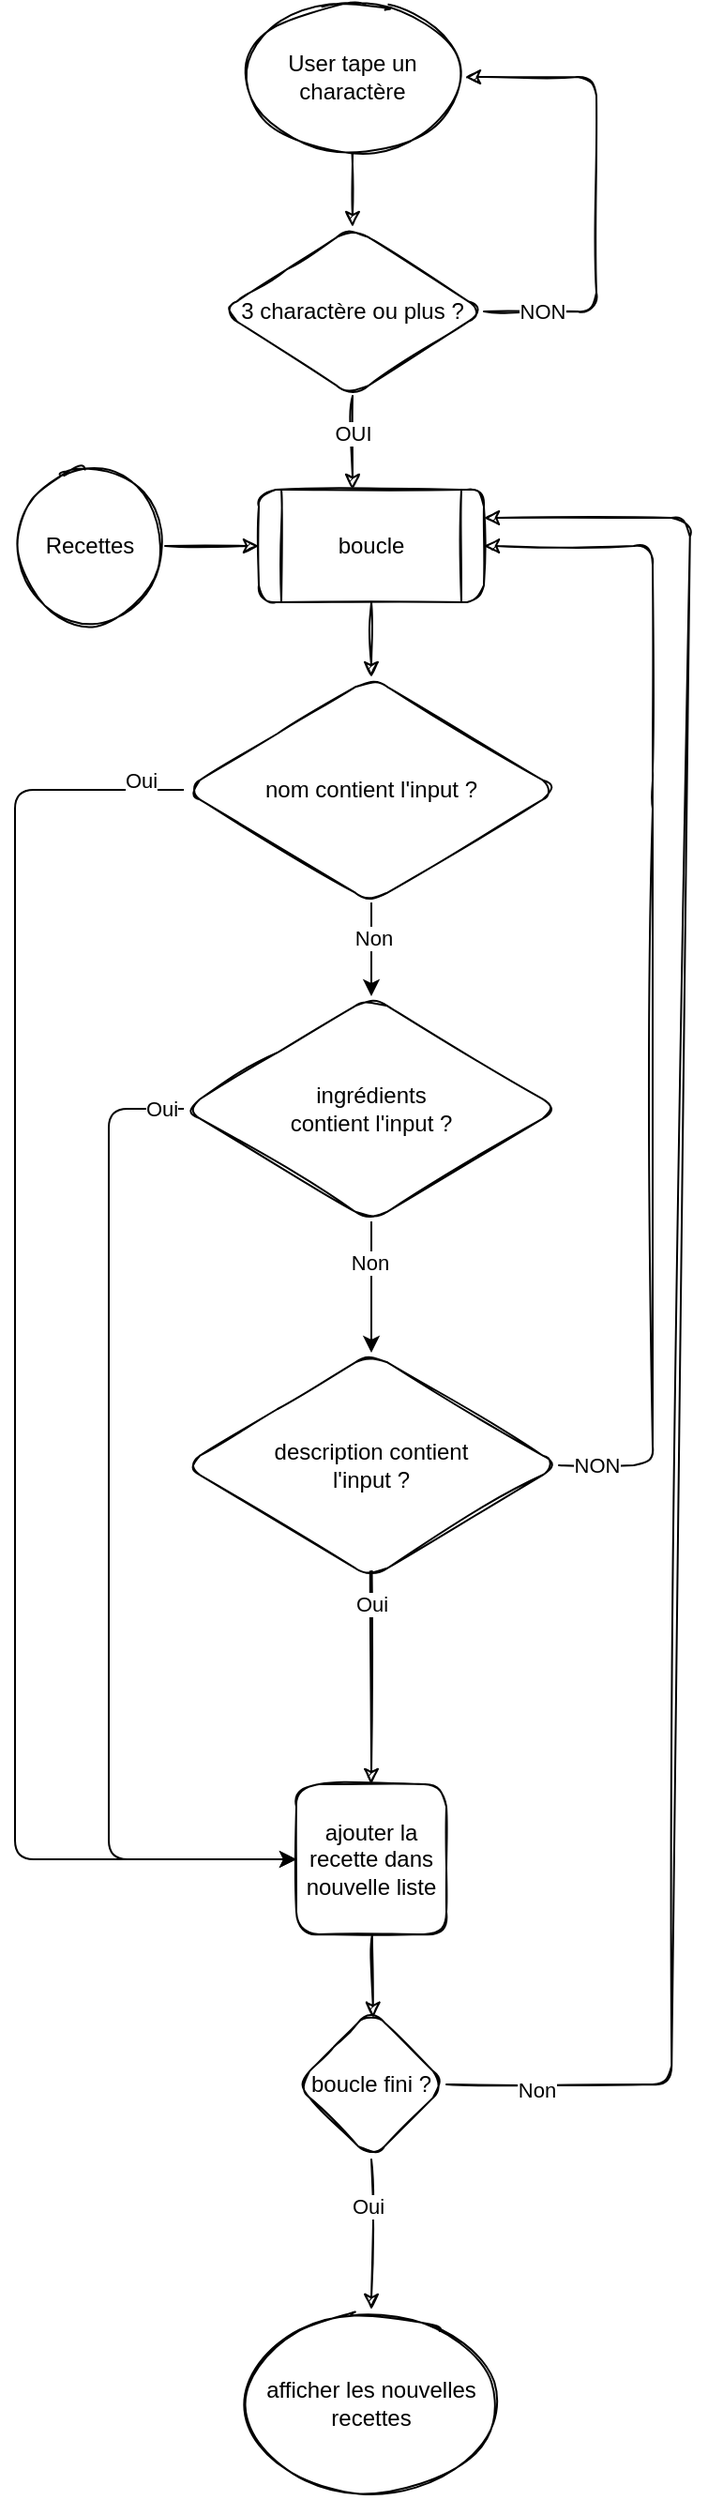 <mxfile>
    <diagram id="q3QeXFL_WK5X2Fdm9yGO" name="basic">
        <mxGraphModel dx="709" dy="472" grid="1" gridSize="10" guides="1" tooltips="1" connect="1" arrows="1" fold="1" page="1" pageScale="1" pageWidth="2000" pageHeight="1100" math="0" shadow="0">
            <root>
                <mxCell id="0"/>
                <mxCell id="1" parent="0"/>
                <mxCell id="4" style="edgeStyle=none;html=1;entryX=0.5;entryY=0;entryDx=0;entryDy=0;sketch=1;" parent="1" target="3" edge="1">
                    <mxGeometry relative="1" as="geometry">
                        <mxPoint x="260" y="150" as="sourcePoint"/>
                    </mxGeometry>
                </mxCell>
                <mxCell id="5" style="edgeStyle=none;html=1;sketch=1;" parent="1" source="3" edge="1">
                    <mxGeometry relative="1" as="geometry">
                        <mxPoint x="260" y="340" as="targetPoint"/>
                    </mxGeometry>
                </mxCell>
                <mxCell id="8" value="OUI" style="edgeLabel;html=1;align=center;verticalAlign=middle;resizable=0;points=[];rounded=1;sketch=1;" parent="5" vertex="1" connectable="0">
                    <mxGeometry x="0.403" relative="1" as="geometry">
                        <mxPoint y="-15" as="offset"/>
                    </mxGeometry>
                </mxCell>
                <mxCell id="6" style="edgeStyle=none;html=1;exitX=1;exitY=0.5;exitDx=0;exitDy=0;entryX=1;entryY=0.5;entryDx=0;entryDy=0;sketch=1;" parent="1" source="3" edge="1">
                    <mxGeometry relative="1" as="geometry">
                        <mxPoint x="320" y="120" as="targetPoint"/>
                        <Array as="points">
                            <mxPoint x="390" y="245"/>
                            <mxPoint x="390" y="120"/>
                        </Array>
                    </mxGeometry>
                </mxCell>
                <mxCell id="7" value="NON" style="edgeLabel;html=1;align=center;verticalAlign=middle;resizable=0;points=[];rounded=1;sketch=1;" parent="6" vertex="1" connectable="0">
                    <mxGeometry x="0.502" y="3" relative="1" as="geometry">
                        <mxPoint x="-23" y="122" as="offset"/>
                    </mxGeometry>
                </mxCell>
                <mxCell id="3" value="3 charactère ou plus ?" style="rhombus;whiteSpace=wrap;html=1;rounded=1;sketch=1;" parent="1" vertex="1">
                    <mxGeometry x="190" y="200" width="140" height="90" as="geometry"/>
                </mxCell>
                <mxCell id="9" value="&lt;span&gt;User tape un charactère&lt;/span&gt;" style="ellipse;whiteSpace=wrap;html=1;rounded=1;sketch=1;" parent="1" vertex="1">
                    <mxGeometry x="200" y="80" width="120" height="80" as="geometry"/>
                </mxCell>
                <mxCell id="12" style="edgeStyle=none;rounded=1;sketch=1;html=1;entryX=0;entryY=0.5;entryDx=0;entryDy=0;" parent="1" source="10" edge="1">
                    <mxGeometry relative="1" as="geometry">
                        <mxPoint x="210" y="370" as="targetPoint"/>
                    </mxGeometry>
                </mxCell>
                <mxCell id="10" value="Recettes" style="ellipse;whiteSpace=wrap;html=1;aspect=fixed;rounded=1;sketch=1;" parent="1" vertex="1">
                    <mxGeometry x="80" y="330" width="80" height="80" as="geometry"/>
                </mxCell>
                <mxCell id="15" style="edgeStyle=none;rounded=1;sketch=1;html=1;entryX=0.5;entryY=0;entryDx=0;entryDy=0;" parent="1" source="13" target="14" edge="1">
                    <mxGeometry relative="1" as="geometry"/>
                </mxCell>
                <mxCell id="13" value="boucle" style="shape=process;whiteSpace=wrap;html=1;backgroundOutline=1;rounded=1;sketch=1;" parent="1" vertex="1">
                    <mxGeometry x="210" y="340" width="120" height="60" as="geometry"/>
                </mxCell>
                <mxCell id="16" style="edgeStyle=none;rounded=1;sketch=1;html=1;entryX=1;entryY=0.5;entryDx=0;entryDy=0;exitX=1;exitY=0.5;exitDx=0;exitDy=0;" parent="1" source="27" target="13" edge="1">
                    <mxGeometry relative="1" as="geometry">
                        <Array as="points">
                            <mxPoint x="420" y="860"/>
                            <mxPoint x="420" y="500"/>
                            <mxPoint x="420" y="370"/>
                        </Array>
                    </mxGeometry>
                </mxCell>
                <mxCell id="17" value="NON" style="edgeLabel;html=1;align=center;verticalAlign=middle;resizable=0;points=[];" parent="16" vertex="1" connectable="0">
                    <mxGeometry x="-0.756" relative="1" as="geometry">
                        <mxPoint x="-30" y="27" as="offset"/>
                    </mxGeometry>
                </mxCell>
                <mxCell id="19" style="edgeStyle=none;rounded=1;sketch=1;html=1;entryX=0.5;entryY=0;entryDx=0;entryDy=0;" parent="1" target="18" edge="1">
                    <mxGeometry relative="1" as="geometry">
                        <mxPoint x="270" y="870" as="sourcePoint"/>
                    </mxGeometry>
                </mxCell>
                <mxCell id="36" value="Oui" style="edgeLabel;html=1;align=center;verticalAlign=middle;resizable=0;points=[];" vertex="1" connectable="0" parent="19">
                    <mxGeometry x="-0.208" relative="1" as="geometry">
                        <mxPoint as="offset"/>
                    </mxGeometry>
                </mxCell>
                <mxCell id="29" style="edgeStyle=none;html=1;entryX=0.5;entryY=0;entryDx=0;entryDy=0;" parent="1" source="14" target="26" edge="1">
                    <mxGeometry relative="1" as="geometry"/>
                </mxCell>
                <mxCell id="34" value="Non" style="edgeLabel;html=1;align=center;verticalAlign=middle;resizable=0;points=[];" vertex="1" connectable="0" parent="29">
                    <mxGeometry x="-0.256" y="1" relative="1" as="geometry">
                        <mxPoint as="offset"/>
                    </mxGeometry>
                </mxCell>
                <mxCell id="30" style="edgeStyle=none;html=1;exitX=0;exitY=0.5;exitDx=0;exitDy=0;entryX=0;entryY=0.5;entryDx=0;entryDy=0;" parent="1" source="14" target="18" edge="1">
                    <mxGeometry relative="1" as="geometry">
                        <Array as="points">
                            <mxPoint x="80" y="500"/>
                            <mxPoint x="80" y="1070"/>
                        </Array>
                    </mxGeometry>
                </mxCell>
                <mxCell id="39" value="Oui" style="edgeLabel;html=1;align=center;verticalAlign=middle;resizable=0;points=[];" vertex="1" connectable="0" parent="30">
                    <mxGeometry x="-0.942" y="-5" relative="1" as="geometry">
                        <mxPoint as="offset"/>
                    </mxGeometry>
                </mxCell>
                <mxCell id="14" value="nom contient l'input ?" style="rhombus;whiteSpace=wrap;html=1;rounded=1;sketch=1;" parent="1" vertex="1">
                    <mxGeometry x="170" y="440" width="200" height="120" as="geometry"/>
                </mxCell>
                <mxCell id="23" style="edgeStyle=none;rounded=1;sketch=1;html=1;entryX=0.512;entryY=0.056;entryDx=0;entryDy=0;entryPerimeter=0;" parent="1" source="18" target="20" edge="1">
                    <mxGeometry relative="1" as="geometry"/>
                </mxCell>
                <mxCell id="18" value="ajouter la recette dans nouvelle liste" style="whiteSpace=wrap;html=1;aspect=fixed;rounded=1;sketch=1;" parent="1" vertex="1">
                    <mxGeometry x="230" y="1030" width="80" height="80" as="geometry"/>
                </mxCell>
                <mxCell id="21" style="edgeStyle=none;rounded=1;sketch=1;html=1;entryX=1;entryY=0.25;entryDx=0;entryDy=0;exitX=1;exitY=0.5;exitDx=0;exitDy=0;" parent="1" source="20" target="13" edge="1">
                    <mxGeometry relative="1" as="geometry">
                        <Array as="points">
                            <mxPoint x="430" y="1190"/>
                            <mxPoint x="440" y="355"/>
                        </Array>
                    </mxGeometry>
                </mxCell>
                <mxCell id="37" value="Non" style="edgeLabel;html=1;align=center;verticalAlign=middle;resizable=0;points=[];" vertex="1" connectable="0" parent="21">
                    <mxGeometry x="-0.91" y="-3" relative="1" as="geometry">
                        <mxPoint as="offset"/>
                    </mxGeometry>
                </mxCell>
                <mxCell id="24" style="edgeStyle=none;rounded=1;sketch=1;html=1;" parent="1" source="20" edge="1">
                    <mxGeometry relative="1" as="geometry">
                        <mxPoint x="270" y="1310.0" as="targetPoint"/>
                    </mxGeometry>
                </mxCell>
                <mxCell id="38" value="Oui" style="edgeLabel;html=1;align=center;verticalAlign=middle;resizable=0;points=[];" vertex="1" connectable="0" parent="24">
                    <mxGeometry x="-0.389" y="-2" relative="1" as="geometry">
                        <mxPoint as="offset"/>
                    </mxGeometry>
                </mxCell>
                <mxCell id="20" value="boucle fini ?" style="rhombus;whiteSpace=wrap;html=1;rounded=1;sketch=1;" parent="1" vertex="1">
                    <mxGeometry x="230" y="1150" width="80" height="80" as="geometry"/>
                </mxCell>
                <mxCell id="25" value="afficher les nouvelles recettes" style="ellipse;whiteSpace=wrap;html=1;rounded=1;sketch=1;" parent="1" vertex="1">
                    <mxGeometry x="200" y="1310" width="140" height="100" as="geometry"/>
                </mxCell>
                <mxCell id="28" style="edgeStyle=none;html=1;entryX=0.5;entryY=0;entryDx=0;entryDy=0;" parent="1" source="26" target="27" edge="1">
                    <mxGeometry relative="1" as="geometry"/>
                </mxCell>
                <mxCell id="35" value="Non" style="edgeLabel;html=1;align=center;verticalAlign=middle;resizable=0;points=[];" vertex="1" connectable="0" parent="28">
                    <mxGeometry x="-0.391" y="-1" relative="1" as="geometry">
                        <mxPoint as="offset"/>
                    </mxGeometry>
                </mxCell>
                <mxCell id="31" style="edgeStyle=none;html=1;exitX=0;exitY=0.5;exitDx=0;exitDy=0;" parent="1" source="26" edge="1">
                    <mxGeometry relative="1" as="geometry">
                        <mxPoint x="230" y="1070" as="targetPoint"/>
                        <Array as="points">
                            <mxPoint x="130" y="670"/>
                            <mxPoint x="130" y="1070"/>
                        </Array>
                    </mxGeometry>
                </mxCell>
                <mxCell id="40" value="Oui" style="edgeLabel;html=1;align=center;verticalAlign=middle;resizable=0;points=[];" vertex="1" connectable="0" parent="31">
                    <mxGeometry x="-0.954" relative="1" as="geometry">
                        <mxPoint as="offset"/>
                    </mxGeometry>
                </mxCell>
                <mxCell id="26" value="ingrédients&lt;br&gt;contient l'input ?" style="rhombus;whiteSpace=wrap;html=1;rounded=1;sketch=1;" parent="1" vertex="1">
                    <mxGeometry x="170" y="610" width="200" height="120" as="geometry"/>
                </mxCell>
                <mxCell id="27" value="description contient&lt;br&gt;l'input ?" style="rhombus;whiteSpace=wrap;html=1;rounded=1;sketch=1;" parent="1" vertex="1">
                    <mxGeometry x="170" y="800" width="200" height="120" as="geometry"/>
                </mxCell>
            </root>
        </mxGraphModel>
    </diagram>
</mxfile>
